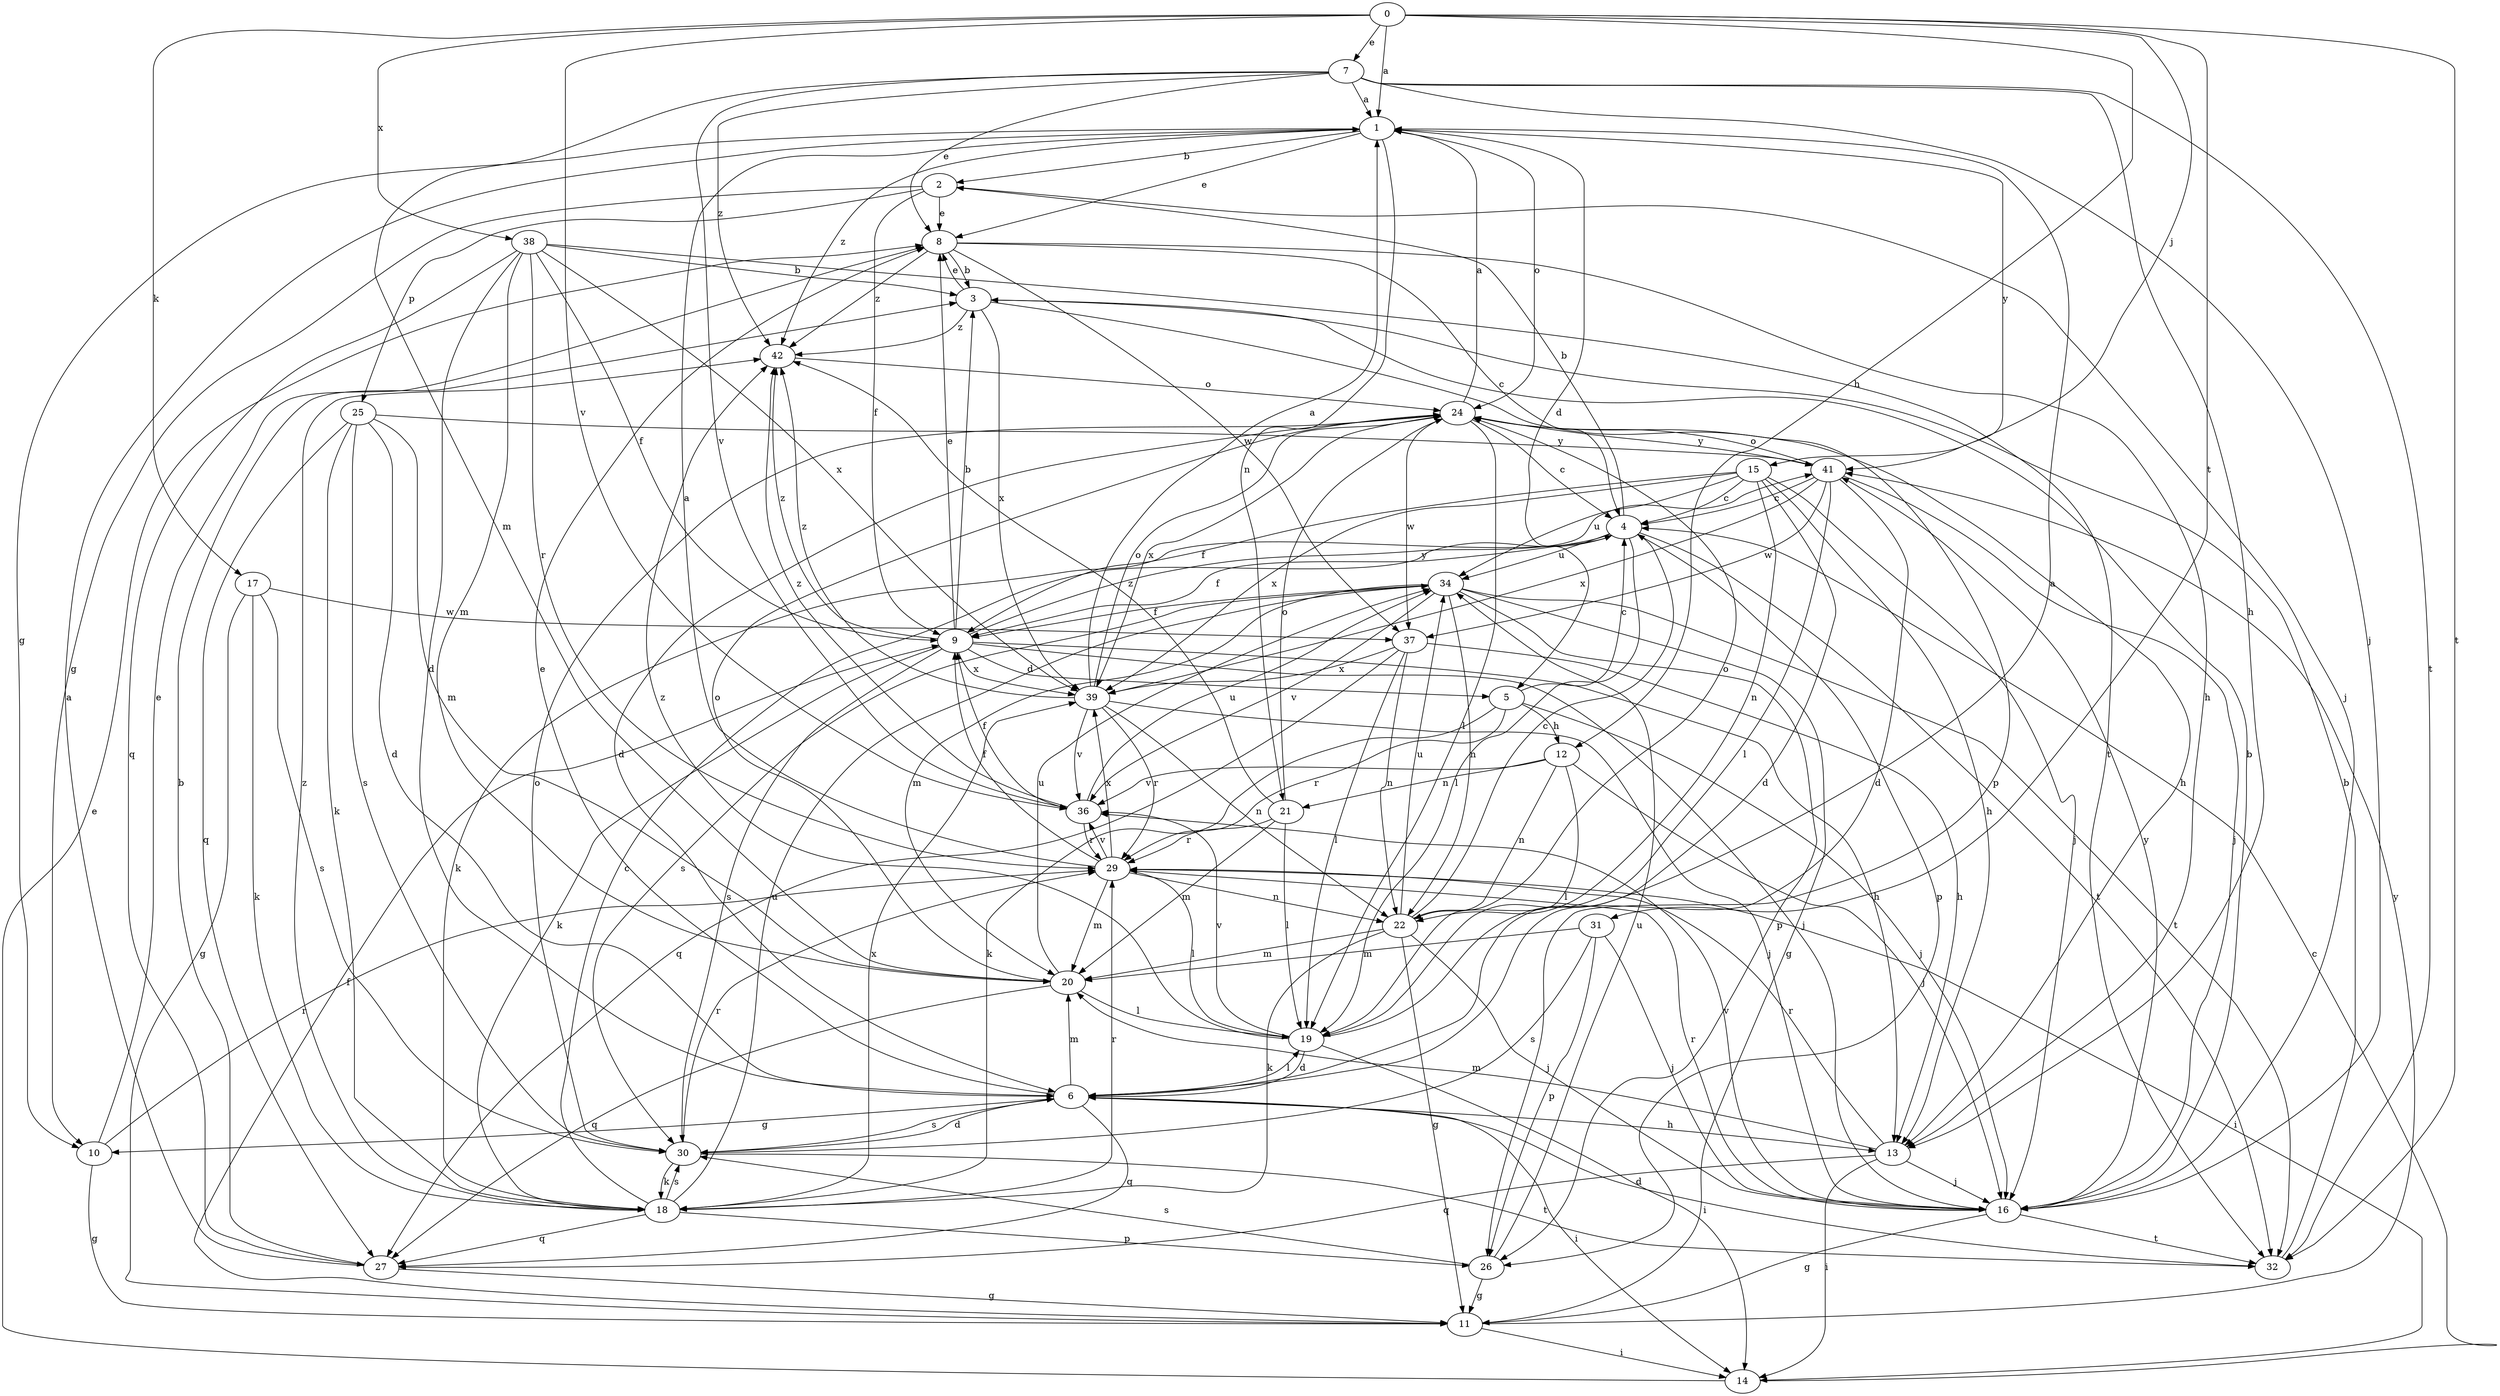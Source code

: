 strict digraph  {
0;
1;
2;
3;
4;
5;
6;
7;
8;
9;
10;
11;
12;
13;
14;
15;
16;
17;
18;
19;
20;
21;
22;
24;
25;
26;
27;
29;
30;
31;
32;
34;
36;
37;
38;
39;
41;
42;
0 -> 1  [label=a];
0 -> 7  [label=e];
0 -> 12  [label=h];
0 -> 15  [label=j];
0 -> 17  [label=k];
0 -> 31  [label=t];
0 -> 32  [label=t];
0 -> 36  [label=v];
0 -> 38  [label=x];
1 -> 2  [label=b];
1 -> 5  [label=d];
1 -> 8  [label=e];
1 -> 10  [label=g];
1 -> 21  [label=n];
1 -> 24  [label=o];
1 -> 41  [label=y];
1 -> 42  [label=z];
2 -> 8  [label=e];
2 -> 9  [label=f];
2 -> 10  [label=g];
2 -> 16  [label=j];
2 -> 25  [label=p];
3 -> 8  [label=e];
3 -> 26  [label=p];
3 -> 39  [label=x];
3 -> 42  [label=z];
4 -> 2  [label=b];
4 -> 9  [label=f];
4 -> 18  [label=k];
4 -> 19  [label=l];
4 -> 26  [label=p];
4 -> 32  [label=t];
4 -> 34  [label=u];
5 -> 4  [label=c];
5 -> 12  [label=h];
5 -> 16  [label=j];
5 -> 18  [label=k];
5 -> 29  [label=r];
6 -> 8  [label=e];
6 -> 10  [label=g];
6 -> 13  [label=h];
6 -> 14  [label=i];
6 -> 19  [label=l];
6 -> 20  [label=m];
6 -> 27  [label=q];
6 -> 30  [label=s];
7 -> 1  [label=a];
7 -> 8  [label=e];
7 -> 13  [label=h];
7 -> 16  [label=j];
7 -> 20  [label=m];
7 -> 32  [label=t];
7 -> 36  [label=v];
7 -> 42  [label=z];
8 -> 3  [label=b];
8 -> 4  [label=c];
8 -> 13  [label=h];
8 -> 37  [label=w];
8 -> 42  [label=z];
9 -> 3  [label=b];
9 -> 5  [label=d];
9 -> 8  [label=e];
9 -> 13  [label=h];
9 -> 16  [label=j];
9 -> 18  [label=k];
9 -> 30  [label=s];
9 -> 39  [label=x];
9 -> 41  [label=y];
9 -> 42  [label=z];
10 -> 8  [label=e];
10 -> 11  [label=g];
10 -> 29  [label=r];
11 -> 9  [label=f];
11 -> 14  [label=i];
11 -> 41  [label=y];
12 -> 16  [label=j];
12 -> 19  [label=l];
12 -> 21  [label=n];
12 -> 22  [label=n];
12 -> 36  [label=v];
13 -> 14  [label=i];
13 -> 16  [label=j];
13 -> 20  [label=m];
13 -> 27  [label=q];
13 -> 29  [label=r];
14 -> 4  [label=c];
14 -> 8  [label=e];
15 -> 4  [label=c];
15 -> 6  [label=d];
15 -> 9  [label=f];
15 -> 13  [label=h];
15 -> 16  [label=j];
15 -> 22  [label=n];
15 -> 34  [label=u];
15 -> 39  [label=x];
16 -> 3  [label=b];
16 -> 11  [label=g];
16 -> 29  [label=r];
16 -> 32  [label=t];
16 -> 36  [label=v];
16 -> 41  [label=y];
17 -> 11  [label=g];
17 -> 18  [label=k];
17 -> 30  [label=s];
17 -> 37  [label=w];
18 -> 4  [label=c];
18 -> 26  [label=p];
18 -> 27  [label=q];
18 -> 29  [label=r];
18 -> 30  [label=s];
18 -> 34  [label=u];
18 -> 39  [label=x];
18 -> 42  [label=z];
19 -> 1  [label=a];
19 -> 6  [label=d];
19 -> 14  [label=i];
19 -> 36  [label=v];
19 -> 42  [label=z];
20 -> 19  [label=l];
20 -> 24  [label=o];
20 -> 27  [label=q];
20 -> 34  [label=u];
21 -> 19  [label=l];
21 -> 20  [label=m];
21 -> 24  [label=o];
21 -> 29  [label=r];
21 -> 42  [label=z];
22 -> 4  [label=c];
22 -> 11  [label=g];
22 -> 16  [label=j];
22 -> 18  [label=k];
22 -> 20  [label=m];
22 -> 24  [label=o];
22 -> 34  [label=u];
24 -> 1  [label=a];
24 -> 4  [label=c];
24 -> 6  [label=d];
24 -> 13  [label=h];
24 -> 19  [label=l];
24 -> 37  [label=w];
24 -> 39  [label=x];
24 -> 41  [label=y];
25 -> 6  [label=d];
25 -> 18  [label=k];
25 -> 20  [label=m];
25 -> 27  [label=q];
25 -> 30  [label=s];
25 -> 41  [label=y];
26 -> 11  [label=g];
26 -> 30  [label=s];
26 -> 34  [label=u];
27 -> 1  [label=a];
27 -> 3  [label=b];
27 -> 11  [label=g];
29 -> 1  [label=a];
29 -> 9  [label=f];
29 -> 14  [label=i];
29 -> 19  [label=l];
29 -> 20  [label=m];
29 -> 22  [label=n];
29 -> 36  [label=v];
29 -> 39  [label=x];
30 -> 6  [label=d];
30 -> 18  [label=k];
30 -> 24  [label=o];
30 -> 29  [label=r];
30 -> 32  [label=t];
31 -> 16  [label=j];
31 -> 20  [label=m];
31 -> 26  [label=p];
31 -> 30  [label=s];
32 -> 3  [label=b];
32 -> 6  [label=d];
34 -> 9  [label=f];
34 -> 11  [label=g];
34 -> 20  [label=m];
34 -> 22  [label=n];
34 -> 26  [label=p];
34 -> 30  [label=s];
34 -> 32  [label=t];
34 -> 36  [label=v];
36 -> 9  [label=f];
36 -> 29  [label=r];
36 -> 34  [label=u];
36 -> 42  [label=z];
37 -> 13  [label=h];
37 -> 19  [label=l];
37 -> 22  [label=n];
37 -> 27  [label=q];
37 -> 39  [label=x];
38 -> 3  [label=b];
38 -> 6  [label=d];
38 -> 9  [label=f];
38 -> 20  [label=m];
38 -> 27  [label=q];
38 -> 29  [label=r];
38 -> 32  [label=t];
38 -> 39  [label=x];
39 -> 1  [label=a];
39 -> 16  [label=j];
39 -> 22  [label=n];
39 -> 24  [label=o];
39 -> 29  [label=r];
39 -> 36  [label=v];
39 -> 42  [label=z];
41 -> 4  [label=c];
41 -> 6  [label=d];
41 -> 16  [label=j];
41 -> 19  [label=l];
41 -> 24  [label=o];
41 -> 37  [label=w];
41 -> 39  [label=x];
42 -> 24  [label=o];
}
